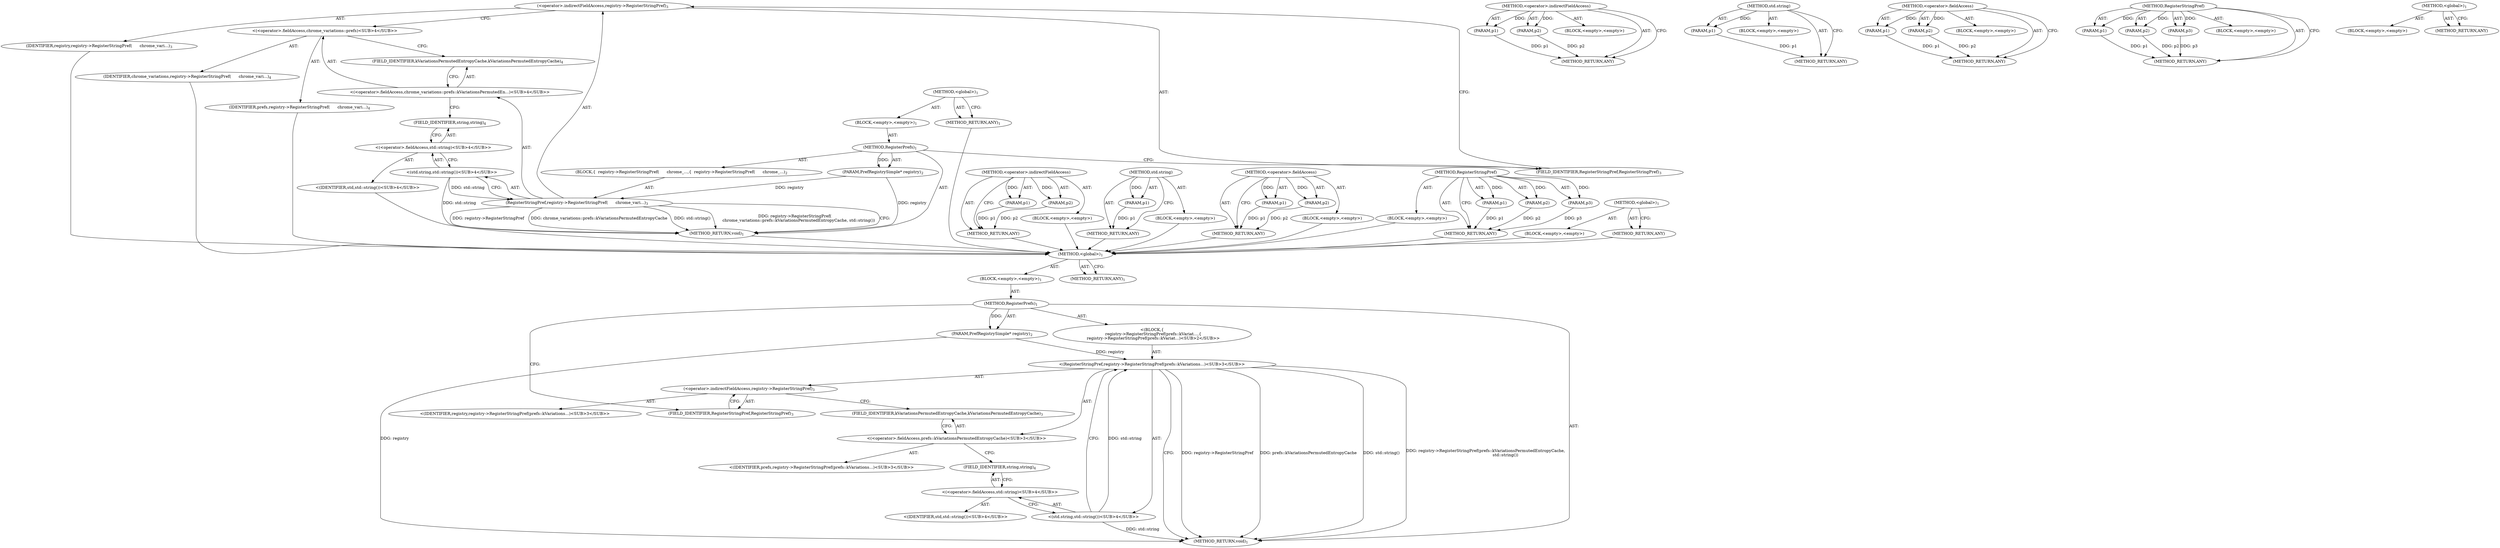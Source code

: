 digraph "&lt;global&gt;" {
vulnerable_6 [label=<(METHOD,&lt;global&gt;)<SUB>1</SUB>>];
vulnerable_7 [label=<(BLOCK,&lt;empty&gt;,&lt;empty&gt;)<SUB>1</SUB>>];
vulnerable_8 [label=<(METHOD,RegisterPrefs)<SUB>1</SUB>>];
vulnerable_9 [label=<(PARAM,PrefRegistrySimple* registry)<SUB>2</SUB>>];
vulnerable_10 [label="<(BLOCK,{
  registry-&gt;RegisterStringPref(prefs::kVariat...,{
  registry-&gt;RegisterStringPref(prefs::kVariat...)<SUB>2</SUB>>"];
vulnerable_11 [label="<(RegisterStringPref,registry-&gt;RegisterStringPref(prefs::kVariations...)<SUB>3</SUB>>"];
vulnerable_12 [label=<(&lt;operator&gt;.indirectFieldAccess,registry-&gt;RegisterStringPref)<SUB>3</SUB>>];
vulnerable_13 [label="<(IDENTIFIER,registry,registry-&gt;RegisterStringPref(prefs::kVariations...)<SUB>3</SUB>>"];
vulnerable_14 [label=<(FIELD_IDENTIFIER,RegisterStringPref,RegisterStringPref)<SUB>3</SUB>>];
vulnerable_15 [label="<(&lt;operator&gt;.fieldAccess,prefs::kVariationsPermutedEntropyCache)<SUB>3</SUB>>"];
vulnerable_16 [label="<(IDENTIFIER,prefs,registry-&gt;RegisterStringPref(prefs::kVariations...)<SUB>3</SUB>>"];
vulnerable_17 [label=<(FIELD_IDENTIFIER,kVariationsPermutedEntropyCache,kVariationsPermutedEntropyCache)<SUB>3</SUB>>];
vulnerable_18 [label="<(std.string,std::string())<SUB>4</SUB>>"];
vulnerable_19 [label="<(&lt;operator&gt;.fieldAccess,std::string)<SUB>4</SUB>>"];
vulnerable_20 [label="<(IDENTIFIER,std,std::string())<SUB>4</SUB>>"];
vulnerable_21 [label=<(FIELD_IDENTIFIER,string,string)<SUB>4</SUB>>];
vulnerable_22 [label=<(METHOD_RETURN,void)<SUB>1</SUB>>];
vulnerable_24 [label=<(METHOD_RETURN,ANY)<SUB>1</SUB>>];
vulnerable_45 [label=<(METHOD,&lt;operator&gt;.indirectFieldAccess)>];
vulnerable_46 [label=<(PARAM,p1)>];
vulnerable_47 [label=<(PARAM,p2)>];
vulnerable_48 [label=<(BLOCK,&lt;empty&gt;,&lt;empty&gt;)>];
vulnerable_49 [label=<(METHOD_RETURN,ANY)>];
vulnerable_55 [label=<(METHOD,std.string)>];
vulnerable_56 [label=<(PARAM,p1)>];
vulnerable_57 [label=<(BLOCK,&lt;empty&gt;,&lt;empty&gt;)>];
vulnerable_58 [label=<(METHOD_RETURN,ANY)>];
vulnerable_50 [label=<(METHOD,&lt;operator&gt;.fieldAccess)>];
vulnerable_51 [label=<(PARAM,p1)>];
vulnerable_52 [label=<(PARAM,p2)>];
vulnerable_53 [label=<(BLOCK,&lt;empty&gt;,&lt;empty&gt;)>];
vulnerable_54 [label=<(METHOD_RETURN,ANY)>];
vulnerable_39 [label=<(METHOD,RegisterStringPref)>];
vulnerable_40 [label=<(PARAM,p1)>];
vulnerable_41 [label=<(PARAM,p2)>];
vulnerable_42 [label=<(PARAM,p3)>];
vulnerable_43 [label=<(BLOCK,&lt;empty&gt;,&lt;empty&gt;)>];
vulnerable_44 [label=<(METHOD_RETURN,ANY)>];
vulnerable_33 [label=<(METHOD,&lt;global&gt;)<SUB>1</SUB>>];
vulnerable_34 [label=<(BLOCK,&lt;empty&gt;,&lt;empty&gt;)>];
vulnerable_35 [label=<(METHOD_RETURN,ANY)>];
fixed_6 [label=<(METHOD,&lt;global&gt;)<SUB>1</SUB>>];
fixed_7 [label=<(BLOCK,&lt;empty&gt;,&lt;empty&gt;)<SUB>1</SUB>>];
fixed_8 [label=<(METHOD,RegisterPrefs)<SUB>1</SUB>>];
fixed_9 [label=<(PARAM,PrefRegistrySimple* registry)<SUB>2</SUB>>];
fixed_10 [label=<(BLOCK,{
  registry-&gt;RegisterStringPref(
      chrome_...,{
  registry-&gt;RegisterStringPref(
      chrome_...)<SUB>2</SUB>>];
fixed_11 [label=<(RegisterStringPref,registry-&gt;RegisterStringPref(
      chrome_vari...)<SUB>3</SUB>>];
fixed_12 [label=<(&lt;operator&gt;.indirectFieldAccess,registry-&gt;RegisterStringPref)<SUB>3</SUB>>];
fixed_13 [label=<(IDENTIFIER,registry,registry-&gt;RegisterStringPref(
      chrome_vari...)<SUB>3</SUB>>];
fixed_14 [label=<(FIELD_IDENTIFIER,RegisterStringPref,RegisterStringPref)<SUB>3</SUB>>];
fixed_15 [label="<(&lt;operator&gt;.fieldAccess,chrome_variations::prefs::kVariationsPermutedEn...)<SUB>4</SUB>>"];
fixed_16 [label="<(&lt;operator&gt;.fieldAccess,chrome_variations::prefs)<SUB>4</SUB>>"];
fixed_17 [label=<(IDENTIFIER,chrome_variations,registry-&gt;RegisterStringPref(
      chrome_vari...)<SUB>4</SUB>>];
fixed_18 [label=<(IDENTIFIER,prefs,registry-&gt;RegisterStringPref(
      chrome_vari...)<SUB>4</SUB>>];
fixed_19 [label=<(FIELD_IDENTIFIER,kVariationsPermutedEntropyCache,kVariationsPermutedEntropyCache)<SUB>4</SUB>>];
fixed_20 [label="<(std.string,std::string())<SUB>4</SUB>>"];
fixed_21 [label="<(&lt;operator&gt;.fieldAccess,std::string)<SUB>4</SUB>>"];
fixed_22 [label="<(IDENTIFIER,std,std::string())<SUB>4</SUB>>"];
fixed_23 [label=<(FIELD_IDENTIFIER,string,string)<SUB>4</SUB>>];
fixed_24 [label=<(METHOD_RETURN,void)<SUB>1</SUB>>];
fixed_26 [label=<(METHOD_RETURN,ANY)<SUB>1</SUB>>];
fixed_49 [label=<(METHOD,&lt;operator&gt;.indirectFieldAccess)>];
fixed_50 [label=<(PARAM,p1)>];
fixed_51 [label=<(PARAM,p2)>];
fixed_52 [label=<(BLOCK,&lt;empty&gt;,&lt;empty&gt;)>];
fixed_53 [label=<(METHOD_RETURN,ANY)>];
fixed_59 [label=<(METHOD,std.string)>];
fixed_60 [label=<(PARAM,p1)>];
fixed_61 [label=<(BLOCK,&lt;empty&gt;,&lt;empty&gt;)>];
fixed_62 [label=<(METHOD_RETURN,ANY)>];
fixed_54 [label=<(METHOD,&lt;operator&gt;.fieldAccess)>];
fixed_55 [label=<(PARAM,p1)>];
fixed_56 [label=<(PARAM,p2)>];
fixed_57 [label=<(BLOCK,&lt;empty&gt;,&lt;empty&gt;)>];
fixed_58 [label=<(METHOD_RETURN,ANY)>];
fixed_43 [label=<(METHOD,RegisterStringPref)>];
fixed_44 [label=<(PARAM,p1)>];
fixed_45 [label=<(PARAM,p2)>];
fixed_46 [label=<(PARAM,p3)>];
fixed_47 [label=<(BLOCK,&lt;empty&gt;,&lt;empty&gt;)>];
fixed_48 [label=<(METHOD_RETURN,ANY)>];
fixed_37 [label=<(METHOD,&lt;global&gt;)<SUB>1</SUB>>];
fixed_38 [label=<(BLOCK,&lt;empty&gt;,&lt;empty&gt;)>];
fixed_39 [label=<(METHOD_RETURN,ANY)>];
vulnerable_6 -> vulnerable_7  [key=0, label="AST: "];
vulnerable_6 -> vulnerable_24  [key=0, label="AST: "];
vulnerable_6 -> vulnerable_24  [key=1, label="CFG: "];
vulnerable_7 -> vulnerable_8  [key=0, label="AST: "];
vulnerable_8 -> vulnerable_9  [key=0, label="AST: "];
vulnerable_8 -> vulnerable_9  [key=1, label="DDG: "];
vulnerable_8 -> vulnerable_10  [key=0, label="AST: "];
vulnerable_8 -> vulnerable_22  [key=0, label="AST: "];
vulnerable_8 -> vulnerable_14  [key=0, label="CFG: "];
vulnerable_9 -> vulnerable_22  [key=0, label="DDG: registry"];
vulnerable_9 -> vulnerable_11  [key=0, label="DDG: registry"];
vulnerable_10 -> vulnerable_11  [key=0, label="AST: "];
vulnerable_11 -> vulnerable_12  [key=0, label="AST: "];
vulnerable_11 -> vulnerable_15  [key=0, label="AST: "];
vulnerable_11 -> vulnerable_18  [key=0, label="AST: "];
vulnerable_11 -> vulnerable_22  [key=0, label="CFG: "];
vulnerable_11 -> vulnerable_22  [key=1, label="DDG: registry-&gt;RegisterStringPref"];
vulnerable_11 -> vulnerable_22  [key=2, label="DDG: prefs::kVariationsPermutedEntropyCache"];
vulnerable_11 -> vulnerable_22  [key=3, label="DDG: std::string()"];
vulnerable_11 -> vulnerable_22  [key=4, label="DDG: registry-&gt;RegisterStringPref(prefs::kVariationsPermutedEntropyCache,
                               std::string())"];
vulnerable_12 -> vulnerable_13  [key=0, label="AST: "];
vulnerable_12 -> vulnerable_14  [key=0, label="AST: "];
vulnerable_12 -> vulnerable_17  [key=0, label="CFG: "];
vulnerable_14 -> vulnerable_12  [key=0, label="CFG: "];
vulnerable_15 -> vulnerable_16  [key=0, label="AST: "];
vulnerable_15 -> vulnerable_17  [key=0, label="AST: "];
vulnerable_15 -> vulnerable_21  [key=0, label="CFG: "];
vulnerable_17 -> vulnerable_15  [key=0, label="CFG: "];
vulnerable_18 -> vulnerable_19  [key=0, label="AST: "];
vulnerable_18 -> vulnerable_11  [key=0, label="CFG: "];
vulnerable_18 -> vulnerable_11  [key=1, label="DDG: std::string"];
vulnerable_18 -> vulnerable_22  [key=0, label="DDG: std::string"];
vulnerable_19 -> vulnerable_20  [key=0, label="AST: "];
vulnerable_19 -> vulnerable_21  [key=0, label="AST: "];
vulnerable_19 -> vulnerable_18  [key=0, label="CFG: "];
vulnerable_21 -> vulnerable_19  [key=0, label="CFG: "];
vulnerable_45 -> vulnerable_46  [key=0, label="AST: "];
vulnerable_45 -> vulnerable_46  [key=1, label="DDG: "];
vulnerable_45 -> vulnerable_48  [key=0, label="AST: "];
vulnerable_45 -> vulnerable_47  [key=0, label="AST: "];
vulnerable_45 -> vulnerable_47  [key=1, label="DDG: "];
vulnerable_45 -> vulnerable_49  [key=0, label="AST: "];
vulnerable_45 -> vulnerable_49  [key=1, label="CFG: "];
vulnerable_46 -> vulnerable_49  [key=0, label="DDG: p1"];
vulnerable_47 -> vulnerable_49  [key=0, label="DDG: p2"];
vulnerable_55 -> vulnerable_56  [key=0, label="AST: "];
vulnerable_55 -> vulnerable_56  [key=1, label="DDG: "];
vulnerable_55 -> vulnerable_57  [key=0, label="AST: "];
vulnerable_55 -> vulnerable_58  [key=0, label="AST: "];
vulnerable_55 -> vulnerable_58  [key=1, label="CFG: "];
vulnerable_56 -> vulnerable_58  [key=0, label="DDG: p1"];
vulnerable_50 -> vulnerable_51  [key=0, label="AST: "];
vulnerable_50 -> vulnerable_51  [key=1, label="DDG: "];
vulnerable_50 -> vulnerable_53  [key=0, label="AST: "];
vulnerable_50 -> vulnerable_52  [key=0, label="AST: "];
vulnerable_50 -> vulnerable_52  [key=1, label="DDG: "];
vulnerable_50 -> vulnerable_54  [key=0, label="AST: "];
vulnerable_50 -> vulnerable_54  [key=1, label="CFG: "];
vulnerable_51 -> vulnerable_54  [key=0, label="DDG: p1"];
vulnerable_52 -> vulnerable_54  [key=0, label="DDG: p2"];
vulnerable_39 -> vulnerable_40  [key=0, label="AST: "];
vulnerable_39 -> vulnerable_40  [key=1, label="DDG: "];
vulnerable_39 -> vulnerable_43  [key=0, label="AST: "];
vulnerable_39 -> vulnerable_41  [key=0, label="AST: "];
vulnerable_39 -> vulnerable_41  [key=1, label="DDG: "];
vulnerable_39 -> vulnerable_44  [key=0, label="AST: "];
vulnerable_39 -> vulnerable_44  [key=1, label="CFG: "];
vulnerable_39 -> vulnerable_42  [key=0, label="AST: "];
vulnerable_39 -> vulnerable_42  [key=1, label="DDG: "];
vulnerable_40 -> vulnerable_44  [key=0, label="DDG: p1"];
vulnerable_41 -> vulnerable_44  [key=0, label="DDG: p2"];
vulnerable_42 -> vulnerable_44  [key=0, label="DDG: p3"];
vulnerable_33 -> vulnerable_34  [key=0, label="AST: "];
vulnerable_33 -> vulnerable_35  [key=0, label="AST: "];
vulnerable_33 -> vulnerable_35  [key=1, label="CFG: "];
fixed_6 -> fixed_7  [key=0, label="AST: "];
fixed_6 -> fixed_26  [key=0, label="AST: "];
fixed_6 -> fixed_26  [key=1, label="CFG: "];
fixed_7 -> fixed_8  [key=0, label="AST: "];
fixed_8 -> fixed_9  [key=0, label="AST: "];
fixed_8 -> fixed_9  [key=1, label="DDG: "];
fixed_8 -> fixed_10  [key=0, label="AST: "];
fixed_8 -> fixed_24  [key=0, label="AST: "];
fixed_8 -> fixed_14  [key=0, label="CFG: "];
fixed_9 -> fixed_24  [key=0, label="DDG: registry"];
fixed_9 -> fixed_11  [key=0, label="DDG: registry"];
fixed_10 -> fixed_11  [key=0, label="AST: "];
fixed_11 -> fixed_12  [key=0, label="AST: "];
fixed_11 -> fixed_15  [key=0, label="AST: "];
fixed_11 -> fixed_20  [key=0, label="AST: "];
fixed_11 -> fixed_24  [key=0, label="CFG: "];
fixed_11 -> fixed_24  [key=1, label="DDG: registry-&gt;RegisterStringPref"];
fixed_11 -> fixed_24  [key=2, label="DDG: chrome_variations::prefs::kVariationsPermutedEntropyCache"];
fixed_11 -> fixed_24  [key=3, label="DDG: std::string()"];
fixed_11 -> fixed_24  [key=4, label="DDG: registry-&gt;RegisterStringPref(
      chrome_variations::prefs::kVariationsPermutedEntropyCache, std::string())"];
fixed_12 -> fixed_13  [key=0, label="AST: "];
fixed_12 -> fixed_14  [key=0, label="AST: "];
fixed_12 -> fixed_16  [key=0, label="CFG: "];
fixed_13 -> vulnerable_6  [key=0];
fixed_14 -> fixed_12  [key=0, label="CFG: "];
fixed_15 -> fixed_16  [key=0, label="AST: "];
fixed_15 -> fixed_19  [key=0, label="AST: "];
fixed_15 -> fixed_23  [key=0, label="CFG: "];
fixed_16 -> fixed_17  [key=0, label="AST: "];
fixed_16 -> fixed_18  [key=0, label="AST: "];
fixed_16 -> fixed_19  [key=0, label="CFG: "];
fixed_17 -> vulnerable_6  [key=0];
fixed_18 -> vulnerable_6  [key=0];
fixed_19 -> fixed_15  [key=0, label="CFG: "];
fixed_20 -> fixed_21  [key=0, label="AST: "];
fixed_20 -> fixed_11  [key=0, label="CFG: "];
fixed_20 -> fixed_11  [key=1, label="DDG: std::string"];
fixed_20 -> fixed_24  [key=0, label="DDG: std::string"];
fixed_21 -> fixed_22  [key=0, label="AST: "];
fixed_21 -> fixed_23  [key=0, label="AST: "];
fixed_21 -> fixed_20  [key=0, label="CFG: "];
fixed_22 -> vulnerable_6  [key=0];
fixed_23 -> fixed_21  [key=0, label="CFG: "];
fixed_24 -> vulnerable_6  [key=0];
fixed_26 -> vulnerable_6  [key=0];
fixed_49 -> fixed_50  [key=0, label="AST: "];
fixed_49 -> fixed_50  [key=1, label="DDG: "];
fixed_49 -> fixed_52  [key=0, label="AST: "];
fixed_49 -> fixed_51  [key=0, label="AST: "];
fixed_49 -> fixed_51  [key=1, label="DDG: "];
fixed_49 -> fixed_53  [key=0, label="AST: "];
fixed_49 -> fixed_53  [key=1, label="CFG: "];
fixed_50 -> fixed_53  [key=0, label="DDG: p1"];
fixed_51 -> fixed_53  [key=0, label="DDG: p2"];
fixed_52 -> vulnerable_6  [key=0];
fixed_53 -> vulnerable_6  [key=0];
fixed_59 -> fixed_60  [key=0, label="AST: "];
fixed_59 -> fixed_60  [key=1, label="DDG: "];
fixed_59 -> fixed_61  [key=0, label="AST: "];
fixed_59 -> fixed_62  [key=0, label="AST: "];
fixed_59 -> fixed_62  [key=1, label="CFG: "];
fixed_60 -> fixed_62  [key=0, label="DDG: p1"];
fixed_61 -> vulnerable_6  [key=0];
fixed_62 -> vulnerable_6  [key=0];
fixed_54 -> fixed_55  [key=0, label="AST: "];
fixed_54 -> fixed_55  [key=1, label="DDG: "];
fixed_54 -> fixed_57  [key=0, label="AST: "];
fixed_54 -> fixed_56  [key=0, label="AST: "];
fixed_54 -> fixed_56  [key=1, label="DDG: "];
fixed_54 -> fixed_58  [key=0, label="AST: "];
fixed_54 -> fixed_58  [key=1, label="CFG: "];
fixed_55 -> fixed_58  [key=0, label="DDG: p1"];
fixed_56 -> fixed_58  [key=0, label="DDG: p2"];
fixed_57 -> vulnerable_6  [key=0];
fixed_58 -> vulnerable_6  [key=0];
fixed_43 -> fixed_44  [key=0, label="AST: "];
fixed_43 -> fixed_44  [key=1, label="DDG: "];
fixed_43 -> fixed_47  [key=0, label="AST: "];
fixed_43 -> fixed_45  [key=0, label="AST: "];
fixed_43 -> fixed_45  [key=1, label="DDG: "];
fixed_43 -> fixed_48  [key=0, label="AST: "];
fixed_43 -> fixed_48  [key=1, label="CFG: "];
fixed_43 -> fixed_46  [key=0, label="AST: "];
fixed_43 -> fixed_46  [key=1, label="DDG: "];
fixed_44 -> fixed_48  [key=0, label="DDG: p1"];
fixed_45 -> fixed_48  [key=0, label="DDG: p2"];
fixed_46 -> fixed_48  [key=0, label="DDG: p3"];
fixed_47 -> vulnerable_6  [key=0];
fixed_48 -> vulnerable_6  [key=0];
fixed_37 -> fixed_38  [key=0, label="AST: "];
fixed_37 -> fixed_39  [key=0, label="AST: "];
fixed_37 -> fixed_39  [key=1, label="CFG: "];
fixed_38 -> vulnerable_6  [key=0];
fixed_39 -> vulnerable_6  [key=0];
}
